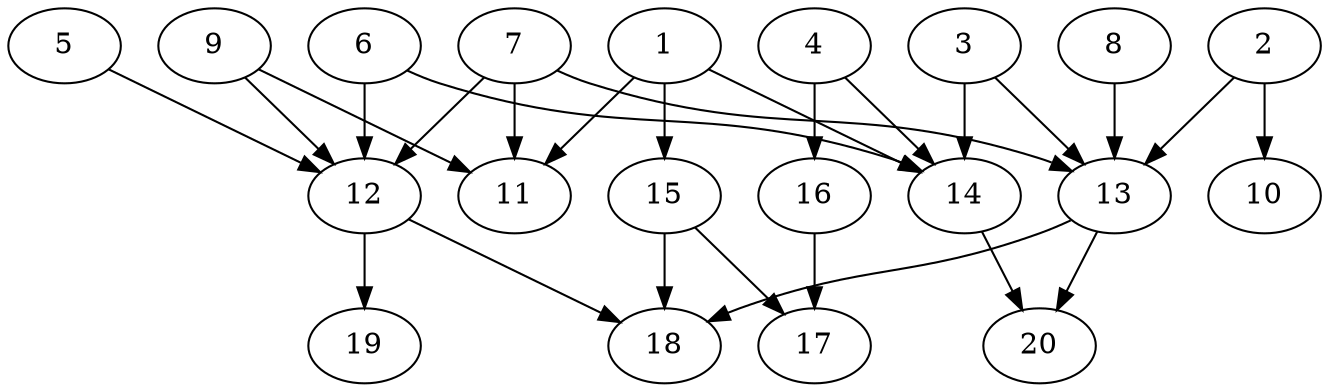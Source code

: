 // DAG automatically generated by daggen at Sat Jul 27 15:38:39 2019
// ./daggen --dot -n 20 --ccr 0.5 --fat 0.7 --regular 0.5 --density 0.4 --mindata 5242880 --maxdata 52428800 
digraph G {
  1 [size="52510720", alpha="0.17", expect_size="26255360"] 
  1 -> 11 [size ="26255360"]
  1 -> 14 [size ="26255360"]
  1 -> 15 [size ="26255360"]
  2 [size="98838528", alpha="0.08", expect_size="49419264"] 
  2 -> 10 [size ="49419264"]
  2 -> 13 [size ="49419264"]
  3 [size="74719232", alpha="0.02", expect_size="37359616"] 
  3 -> 13 [size ="37359616"]
  3 -> 14 [size ="37359616"]
  4 [size="66756608", alpha="0.10", expect_size="33378304"] 
  4 -> 14 [size ="33378304"]
  4 -> 16 [size ="33378304"]
  5 [size="63234048", alpha="0.04", expect_size="31617024"] 
  5 -> 12 [size ="31617024"]
  6 [size="57161728", alpha="0.16", expect_size="28580864"] 
  6 -> 12 [size ="28580864"]
  6 -> 14 [size ="28580864"]
  7 [size="63567872", alpha="0.12", expect_size="31783936"] 
  7 -> 11 [size ="31783936"]
  7 -> 12 [size ="31783936"]
  7 -> 13 [size ="31783936"]
  8 [size="44767232", alpha="0.16", expect_size="22383616"] 
  8 -> 13 [size ="22383616"]
  9 [size="35907584", alpha="0.05", expect_size="17953792"] 
  9 -> 11 [size ="17953792"]
  9 -> 12 [size ="17953792"]
  10 [size="96489472", alpha="0.15", expect_size="48244736"] 
  11 [size="95223808", alpha="0.19", expect_size="47611904"] 
  12 [size="81625088", alpha="0.07", expect_size="40812544"] 
  12 -> 18 [size ="40812544"]
  12 -> 19 [size ="40812544"]
  13 [size="27009024", alpha="0.05", expect_size="13504512"] 
  13 -> 18 [size ="13504512"]
  13 -> 20 [size ="13504512"]
  14 [size="34287616", alpha="0.10", expect_size="17143808"] 
  14 -> 20 [size ="17143808"]
  15 [size="83191808", alpha="0.15", expect_size="41595904"] 
  15 -> 17 [size ="41595904"]
  15 -> 18 [size ="41595904"]
  16 [size="99919872", alpha="0.04", expect_size="49959936"] 
  16 -> 17 [size ="49959936"]
  17 [size="82214912", alpha="0.09", expect_size="41107456"] 
  18 [size="42881024", alpha="0.05", expect_size="21440512"] 
  19 [size="24453120", alpha="0.18", expect_size="12226560"] 
  20 [size="49907712", alpha="0.04", expect_size="24953856"] 
}
